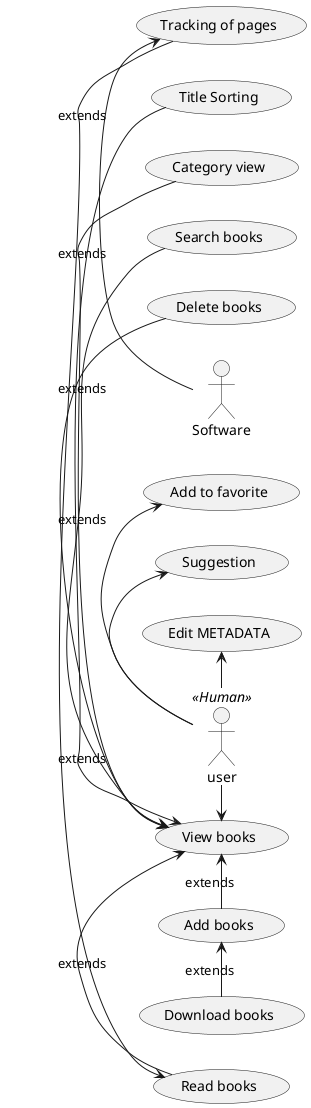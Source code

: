 @startuml

left to right direction
' top to bottom direction

together {
user << Human >>
(Add to favorite) as (UC4)
(Suggestion) as (UC5)
(Edit METADATA) as (UC6)
(View books) as (UC0)
}

user -right-> UC0
user -right-> UC4
user -right-> UC5
user -right-> UC6
together {
(Title Sorting) as (UC8)
(Category view) as (UC7)
(Search books) as (UC1)
(Read books) as (UC3)
(Tracking of pages) as (UC11)
(Add books) as (UC9)
(Delete books) as (UC10)
}

:Software: as sw
sw -> UC11

(Download books) as (UC2)

UC8 -left-> UC0: extends
UC7 -left-> UC0: extends
UC1 -left-> UC0: extends
UC3 -left-> UC0: extends
UC9 -left-> UC0: extends
UC10 -left-> UC0: extends

UC2 -left-> UC9: extends

UC11 -left-> UC3: extends
@enduml
